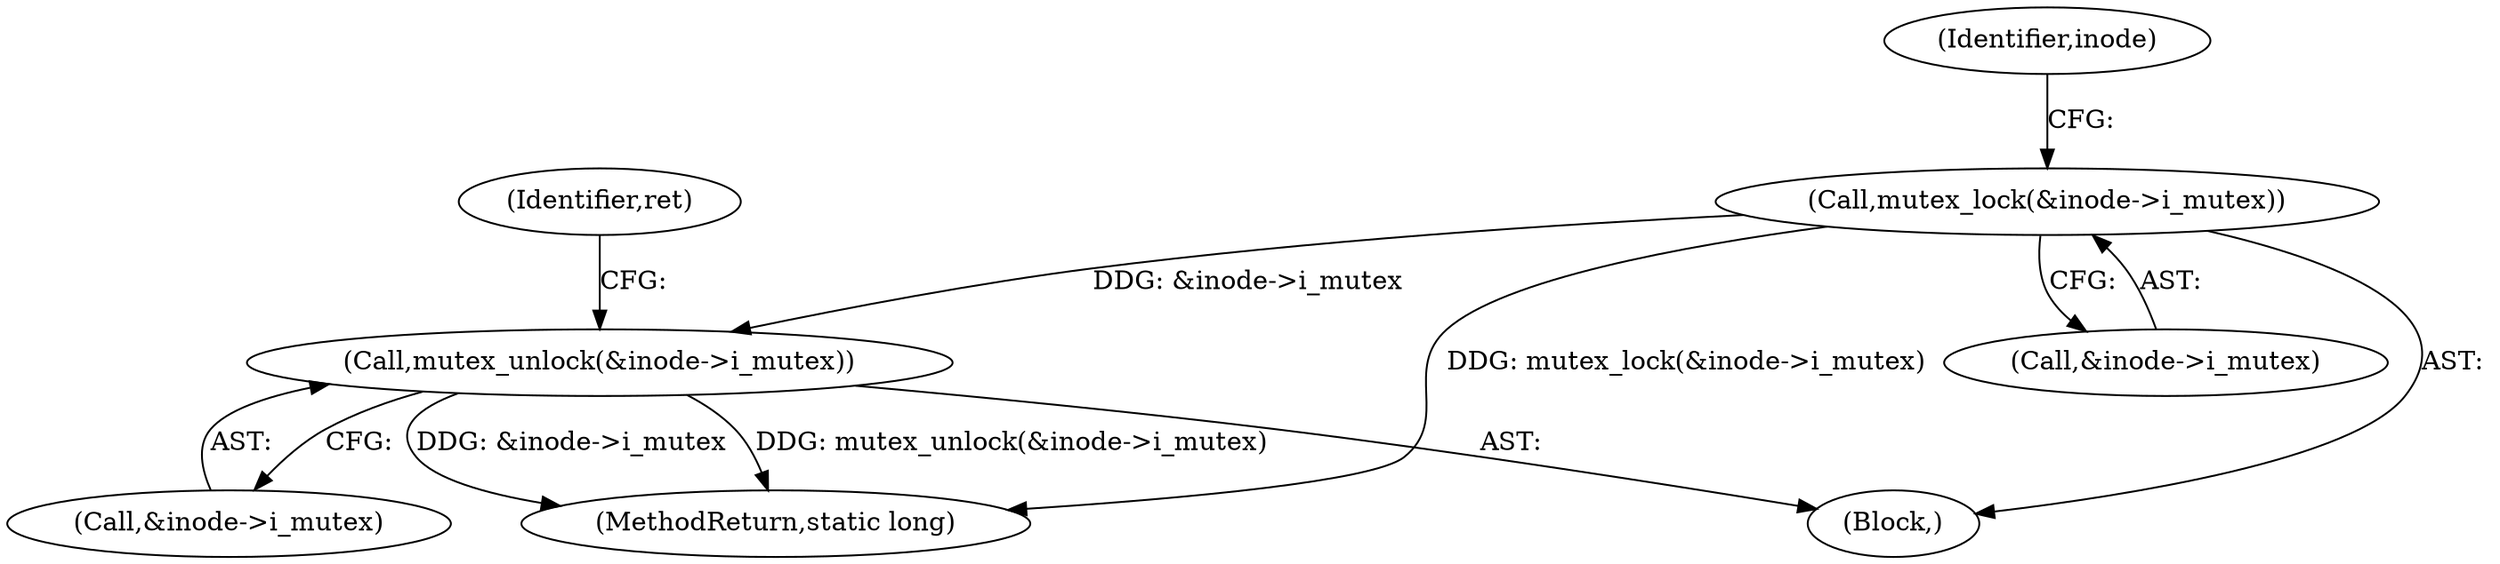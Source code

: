 digraph "0_linux_0f2af21aae11972fa924374ddcf52e88347cf5a8@API" {
"1000476" [label="(Call,mutex_unlock(&inode->i_mutex))"];
"1000289" [label="(Call,mutex_lock(&inode->i_mutex))"];
"1000483" [label="(MethodReturn,static long)"];
"1000297" [label="(Identifier,inode)"];
"1000482" [label="(Identifier,ret)"];
"1000289" [label="(Call,mutex_lock(&inode->i_mutex))"];
"1000476" [label="(Call,mutex_unlock(&inode->i_mutex))"];
"1000477" [label="(Call,&inode->i_mutex)"];
"1000116" [label="(Block,)"];
"1000290" [label="(Call,&inode->i_mutex)"];
"1000476" -> "1000116"  [label="AST: "];
"1000476" -> "1000477"  [label="CFG: "];
"1000477" -> "1000476"  [label="AST: "];
"1000482" -> "1000476"  [label="CFG: "];
"1000476" -> "1000483"  [label="DDG: mutex_unlock(&inode->i_mutex)"];
"1000476" -> "1000483"  [label="DDG: &inode->i_mutex"];
"1000289" -> "1000476"  [label="DDG: &inode->i_mutex"];
"1000289" -> "1000116"  [label="AST: "];
"1000289" -> "1000290"  [label="CFG: "];
"1000290" -> "1000289"  [label="AST: "];
"1000297" -> "1000289"  [label="CFG: "];
"1000289" -> "1000483"  [label="DDG: mutex_lock(&inode->i_mutex)"];
}
